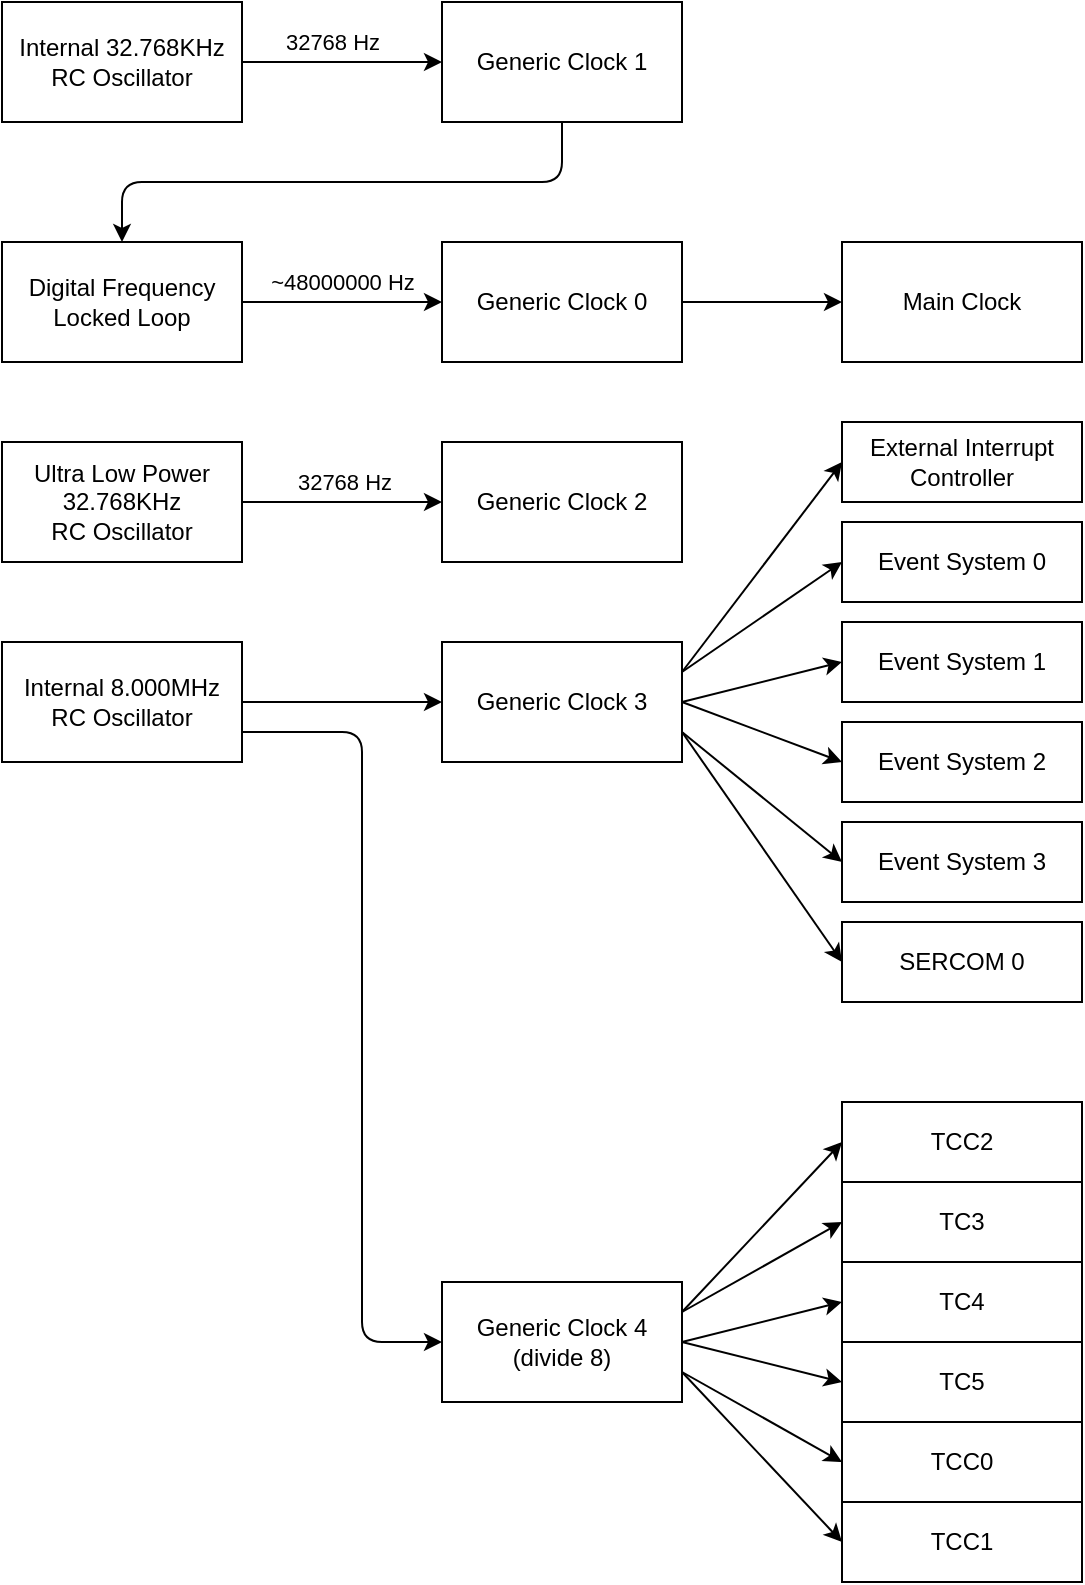 <mxfile>
    <diagram id="9nLpj6GLzEj6WF6wFvwf" name="Page-1">
        <mxGraphModel dx="793" dy="787" grid="1" gridSize="10" guides="1" tooltips="1" connect="1" arrows="1" fold="1" page="1" pageScale="1" pageWidth="850" pageHeight="1100" math="0" shadow="0">
            <root>
                <mxCell id="0"/>
                <mxCell id="1" parent="0"/>
                <mxCell id="4" style="edgeStyle=none;html=1;exitX=1;exitY=0.5;exitDx=0;exitDy=0;entryX=0;entryY=0.5;entryDx=0;entryDy=0;" edge="1" parent="1" source="2" target="3">
                    <mxGeometry relative="1" as="geometry"/>
                </mxCell>
                <mxCell id="6" value="32768 Hz" style="edgeLabel;html=1;align=center;verticalAlign=middle;resizable=0;points=[];" vertex="1" connectable="0" parent="4">
                    <mxGeometry x="-0.531" y="2" relative="1" as="geometry">
                        <mxPoint x="21" y="-8" as="offset"/>
                    </mxGeometry>
                </mxCell>
                <mxCell id="2" value="Internal 32.768KHz&lt;br&gt;RC Oscillator" style="rounded=0;whiteSpace=wrap;html=1;" vertex="1" parent="1">
                    <mxGeometry x="150" y="130" width="120" height="60" as="geometry"/>
                </mxCell>
                <mxCell id="11" style="edgeStyle=none;html=1;exitX=0.5;exitY=1;exitDx=0;exitDy=0;entryX=0.5;entryY=0;entryDx=0;entryDy=0;" edge="1" parent="1" source="3" target="5">
                    <mxGeometry relative="1" as="geometry">
                        <Array as="points">
                            <mxPoint x="430" y="220"/>
                            <mxPoint x="210" y="220"/>
                        </Array>
                    </mxGeometry>
                </mxCell>
                <mxCell id="3" value="Generic Clock 1" style="rounded=0;whiteSpace=wrap;html=1;" vertex="1" parent="1">
                    <mxGeometry x="370" y="130" width="120" height="60" as="geometry"/>
                </mxCell>
                <mxCell id="10" style="edgeStyle=none;html=1;exitX=1;exitY=0.5;exitDx=0;exitDy=0;entryX=0;entryY=0.5;entryDx=0;entryDy=0;" edge="1" parent="1" source="5" target="9">
                    <mxGeometry relative="1" as="geometry"/>
                </mxCell>
                <mxCell id="14" value="~48000000 Hz" style="edgeLabel;html=1;align=center;verticalAlign=middle;resizable=0;points=[];" vertex="1" connectable="0" parent="10">
                    <mxGeometry x="0.4" y="-2" relative="1" as="geometry">
                        <mxPoint x="-20" y="-12" as="offset"/>
                    </mxGeometry>
                </mxCell>
                <mxCell id="5" value="Digital Frequency Locked Loop" style="rounded=0;whiteSpace=wrap;html=1;" vertex="1" parent="1">
                    <mxGeometry x="150" y="250" width="120" height="60" as="geometry"/>
                </mxCell>
                <mxCell id="17" style="edgeStyle=none;html=1;exitX=1;exitY=0.5;exitDx=0;exitDy=0;entryX=0;entryY=0.5;entryDx=0;entryDy=0;" edge="1" parent="1" source="8" target="15">
                    <mxGeometry relative="1" as="geometry"/>
                </mxCell>
                <mxCell id="18" style="edgeStyle=none;html=1;exitX=1;exitY=0.75;exitDx=0;exitDy=0;entryX=0;entryY=0.5;entryDx=0;entryDy=0;" edge="1" parent="1" source="8" target="16">
                    <mxGeometry relative="1" as="geometry">
                        <Array as="points">
                            <mxPoint x="330" y="495"/>
                            <mxPoint x="330" y="800"/>
                        </Array>
                    </mxGeometry>
                </mxCell>
                <mxCell id="8" value="Internal 8.000MHz RC Oscillator" style="rounded=0;whiteSpace=wrap;html=1;" vertex="1" parent="1">
                    <mxGeometry x="150" y="450" width="120" height="60" as="geometry"/>
                </mxCell>
                <mxCell id="13" style="edgeStyle=none;html=1;exitX=1;exitY=0.5;exitDx=0;exitDy=0;entryX=0;entryY=0.5;entryDx=0;entryDy=0;" edge="1" parent="1" source="9" target="12">
                    <mxGeometry relative="1" as="geometry"/>
                </mxCell>
                <mxCell id="9" value="Generic Clock 0" style="rounded=0;whiteSpace=wrap;html=1;" vertex="1" parent="1">
                    <mxGeometry x="370" y="250" width="120" height="60" as="geometry"/>
                </mxCell>
                <mxCell id="12" value="Main Clock" style="rounded=0;whiteSpace=wrap;html=1;" vertex="1" parent="1">
                    <mxGeometry x="570" y="250" width="120" height="60" as="geometry"/>
                </mxCell>
                <mxCell id="37" style="edgeStyle=none;html=1;exitX=1;exitY=0.25;exitDx=0;exitDy=0;entryX=0;entryY=0.5;entryDx=0;entryDy=0;" edge="1" parent="1" source="15" target="23">
                    <mxGeometry relative="1" as="geometry"/>
                </mxCell>
                <mxCell id="38" style="edgeStyle=none;html=1;exitX=1;exitY=0.25;exitDx=0;exitDy=0;entryX=0;entryY=0.5;entryDx=0;entryDy=0;" edge="1" parent="1" source="15" target="24">
                    <mxGeometry relative="1" as="geometry"/>
                </mxCell>
                <mxCell id="39" style="edgeStyle=none;html=1;exitX=1;exitY=0.5;exitDx=0;exitDy=0;entryX=0;entryY=0.5;entryDx=0;entryDy=0;" edge="1" parent="1" source="15" target="25">
                    <mxGeometry relative="1" as="geometry"/>
                </mxCell>
                <mxCell id="40" style="edgeStyle=none;html=1;exitX=1;exitY=0.5;exitDx=0;exitDy=0;entryX=0;entryY=0.5;entryDx=0;entryDy=0;" edge="1" parent="1" source="15" target="26">
                    <mxGeometry relative="1" as="geometry"/>
                </mxCell>
                <mxCell id="42" style="edgeStyle=none;html=1;exitX=1;exitY=0.75;exitDx=0;exitDy=0;entryX=0;entryY=0.5;entryDx=0;entryDy=0;" edge="1" parent="1" source="15" target="27">
                    <mxGeometry relative="1" as="geometry"/>
                </mxCell>
                <mxCell id="43" style="edgeStyle=none;html=1;exitX=1;exitY=0.75;exitDx=0;exitDy=0;entryX=0;entryY=0.5;entryDx=0;entryDy=0;" edge="1" parent="1" source="15" target="29">
                    <mxGeometry relative="1" as="geometry"/>
                </mxCell>
                <mxCell id="15" value="Generic Clock 3" style="rounded=0;whiteSpace=wrap;html=1;" vertex="1" parent="1">
                    <mxGeometry x="370" y="450" width="120" height="60" as="geometry"/>
                </mxCell>
                <mxCell id="44" style="edgeStyle=none;html=1;exitX=1;exitY=0.25;exitDx=0;exitDy=0;entryX=0;entryY=0.5;entryDx=0;entryDy=0;" edge="1" parent="1" source="16" target="28">
                    <mxGeometry relative="1" as="geometry"/>
                </mxCell>
                <mxCell id="45" style="edgeStyle=none;html=1;exitX=1;exitY=0.25;exitDx=0;exitDy=0;entryX=0;entryY=0.5;entryDx=0;entryDy=0;" edge="1" parent="1" source="16" target="30">
                    <mxGeometry relative="1" as="geometry"/>
                </mxCell>
                <mxCell id="46" style="edgeStyle=none;html=1;exitX=1;exitY=0.5;exitDx=0;exitDy=0;entryX=0;entryY=0.5;entryDx=0;entryDy=0;" edge="1" parent="1" source="16" target="31">
                    <mxGeometry relative="1" as="geometry"/>
                </mxCell>
                <mxCell id="47" style="edgeStyle=none;html=1;exitX=1;exitY=0.75;exitDx=0;exitDy=0;entryX=0;entryY=0.5;entryDx=0;entryDy=0;" edge="1" parent="1" source="16" target="33">
                    <mxGeometry relative="1" as="geometry"/>
                </mxCell>
                <mxCell id="48" style="edgeStyle=none;html=1;exitX=1;exitY=0.5;exitDx=0;exitDy=0;entryX=0;entryY=0.5;entryDx=0;entryDy=0;" edge="1" parent="1" source="16" target="32">
                    <mxGeometry relative="1" as="geometry"/>
                </mxCell>
                <mxCell id="49" style="edgeStyle=none;html=1;exitX=1;exitY=0.75;exitDx=0;exitDy=0;entryX=0;entryY=0.5;entryDx=0;entryDy=0;" edge="1" parent="1" source="16" target="34">
                    <mxGeometry relative="1" as="geometry"/>
                </mxCell>
                <mxCell id="16" value="Generic Clock 4&lt;br&gt;(divide 8)" style="rounded=0;whiteSpace=wrap;html=1;" vertex="1" parent="1">
                    <mxGeometry x="370" y="770" width="120" height="60" as="geometry"/>
                </mxCell>
                <mxCell id="21" style="edgeStyle=none;html=1;exitX=1;exitY=0.5;exitDx=0;exitDy=0;entryX=0;entryY=0.5;entryDx=0;entryDy=0;" edge="1" parent="1" source="19" target="20">
                    <mxGeometry relative="1" as="geometry"/>
                </mxCell>
                <mxCell id="22" value="32768 Hz" style="edgeLabel;html=1;align=center;verticalAlign=middle;resizable=0;points=[];" vertex="1" connectable="0" parent="21">
                    <mxGeometry x="-0.26" y="-2" relative="1" as="geometry">
                        <mxPoint x="14" y="-12" as="offset"/>
                    </mxGeometry>
                </mxCell>
                <mxCell id="19" value="Ultra Low Power 32.768KHz&lt;br&gt;RC Oscillator" style="rounded=0;whiteSpace=wrap;html=1;" vertex="1" parent="1">
                    <mxGeometry x="150" y="350" width="120" height="60" as="geometry"/>
                </mxCell>
                <mxCell id="20" value="Generic Clock 2" style="rounded=0;whiteSpace=wrap;html=1;" vertex="1" parent="1">
                    <mxGeometry x="370" y="350" width="120" height="60" as="geometry"/>
                </mxCell>
                <mxCell id="23" value="External Interrupt Controller" style="rounded=0;whiteSpace=wrap;html=1;" vertex="1" parent="1">
                    <mxGeometry x="570" y="340" width="120" height="40" as="geometry"/>
                </mxCell>
                <mxCell id="24" value="Event System 0" style="rounded=0;whiteSpace=wrap;html=1;" vertex="1" parent="1">
                    <mxGeometry x="570" y="390" width="120" height="40" as="geometry"/>
                </mxCell>
                <mxCell id="25" value="Event System 1" style="rounded=0;whiteSpace=wrap;html=1;" vertex="1" parent="1">
                    <mxGeometry x="570" y="440" width="120" height="40" as="geometry"/>
                </mxCell>
                <mxCell id="26" value="Event System 2" style="rounded=0;whiteSpace=wrap;html=1;" vertex="1" parent="1">
                    <mxGeometry x="570" y="490" width="120" height="40" as="geometry"/>
                </mxCell>
                <mxCell id="27" value="Event System 3" style="rounded=0;whiteSpace=wrap;html=1;" vertex="1" parent="1">
                    <mxGeometry x="570" y="540" width="120" height="40" as="geometry"/>
                </mxCell>
                <mxCell id="28" value="TCC2" style="rounded=0;whiteSpace=wrap;html=1;" vertex="1" parent="1">
                    <mxGeometry x="570" y="680" width="120" height="40" as="geometry"/>
                </mxCell>
                <mxCell id="29" value="SERCOM 0" style="rounded=0;whiteSpace=wrap;html=1;" vertex="1" parent="1">
                    <mxGeometry x="570" y="590" width="120" height="40" as="geometry"/>
                </mxCell>
                <mxCell id="30" value="TC3" style="rounded=0;whiteSpace=wrap;html=1;" vertex="1" parent="1">
                    <mxGeometry x="570" y="720" width="120" height="40" as="geometry"/>
                </mxCell>
                <mxCell id="31" value="TC4" style="rounded=0;whiteSpace=wrap;html=1;" vertex="1" parent="1">
                    <mxGeometry x="570" y="760" width="120" height="40" as="geometry"/>
                </mxCell>
                <mxCell id="32" value="TC5" style="rounded=0;whiteSpace=wrap;html=1;" vertex="1" parent="1">
                    <mxGeometry x="570" y="800" width="120" height="40" as="geometry"/>
                </mxCell>
                <mxCell id="33" value="TCC0" style="rounded=0;whiteSpace=wrap;html=1;" vertex="1" parent="1">
                    <mxGeometry x="570" y="840" width="120" height="40" as="geometry"/>
                </mxCell>
                <mxCell id="34" value="TCC1" style="rounded=0;whiteSpace=wrap;html=1;" vertex="1" parent="1">
                    <mxGeometry x="570" y="880" width="120" height="40" as="geometry"/>
                </mxCell>
            </root>
        </mxGraphModel>
    </diagram>
</mxfile>